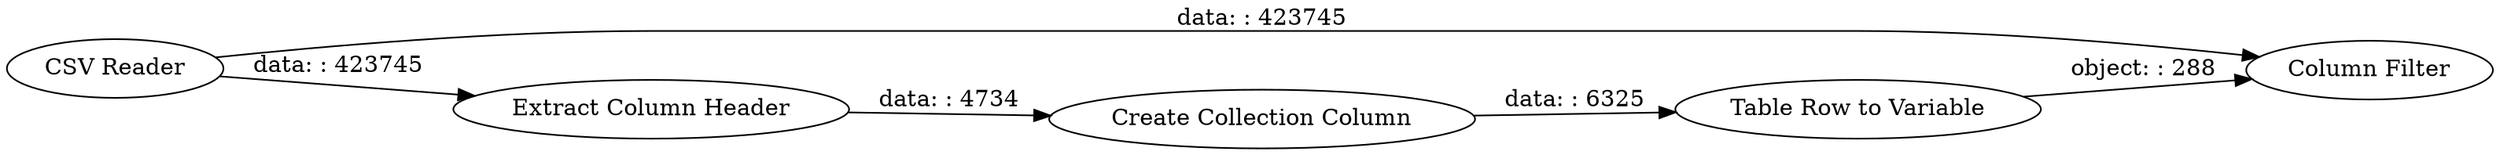 digraph {
	"4942604358670631677_2" [label="Column Filter"]
	"4942604358670631677_5" [label="Extract Column Header"]
	"4942604358670631677_4" [label="Table Row to Variable"]
	"4942604358670631677_10" [label="CSV Reader"]
	"4942604358670631677_6" [label="Create Collection Column"]
	"4942604358670631677_5" -> "4942604358670631677_6" [label="data: : 4734"]
	"4942604358670631677_4" -> "4942604358670631677_2" [label="object: : 288"]
	"4942604358670631677_10" -> "4942604358670631677_5" [label="data: : 423745"]
	"4942604358670631677_6" -> "4942604358670631677_4" [label="data: : 6325"]
	"4942604358670631677_10" -> "4942604358670631677_2" [label="data: : 423745"]
	rankdir=LR
}
